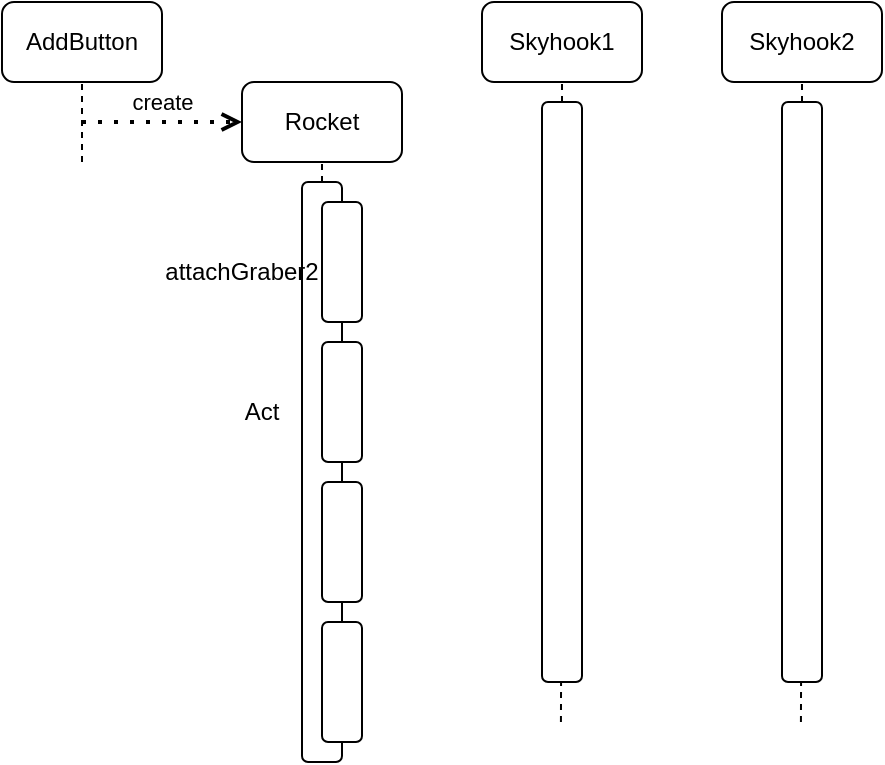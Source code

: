 <mxfile version="20.8.10" type="device"><diagram name="Page-1" id="13e1069c-82ec-6db2-03f1-153e76fe0fe0"><mxGraphModel dx="2441" dy="1440" grid="1" gridSize="10" guides="1" tooltips="1" connect="1" arrows="1" fold="1" page="1" pageScale="1" pageWidth="1100" pageHeight="850" background="none" math="0" shadow="0"><root><mxCell id="0"/><mxCell id="1" parent="0"/><mxCell id="ETM6cZC3IMULkBWUiU4g-9" value="AddButton" style="rounded=1;whiteSpace=wrap;html=1;" vertex="1" parent="1"><mxGeometry x="-240" y="-40" width="80" height="40" as="geometry"/></mxCell><mxCell id="ETM6cZC3IMULkBWUiU4g-10" value="Rocket" style="rounded=1;whiteSpace=wrap;html=1;" vertex="1" parent="1"><mxGeometry x="-120" width="80" height="40" as="geometry"/></mxCell><mxCell id="ETM6cZC3IMULkBWUiU4g-11" value="Skyhook1" style="rounded=1;whiteSpace=wrap;html=1;" vertex="1" parent="1"><mxGeometry y="-40" width="80" height="40" as="geometry"/></mxCell><mxCell id="ETM6cZC3IMULkBWUiU4g-12" value="Skyhook2" style="rounded=1;whiteSpace=wrap;html=1;" vertex="1" parent="1"><mxGeometry x="120" y="-40" width="80" height="40" as="geometry"/></mxCell><mxCell id="ETM6cZC3IMULkBWUiU4g-14" value="" style="endArrow=none;dashed=1;html=1;rounded=0;entryX=0.5;entryY=1;entryDx=0;entryDy=0;" edge="1" parent="1" target="ETM6cZC3IMULkBWUiU4g-9"><mxGeometry width="50" height="50" relative="1" as="geometry"><mxPoint x="-200" y="40" as="sourcePoint"/><mxPoint x="-180" y="20" as="targetPoint"/></mxGeometry></mxCell><mxCell id="ETM6cZC3IMULkBWUiU4g-15" value="" style="endArrow=none;dashed=1;html=1;rounded=0;entryX=0.5;entryY=1;entryDx=0;entryDy=0;" edge="1" parent="1" target="ETM6cZC3IMULkBWUiU4g-10"><mxGeometry width="50" height="50" relative="1" as="geometry"><mxPoint x="-80" y="320" as="sourcePoint"/><mxPoint x="-80.53" y="50" as="targetPoint"/></mxGeometry></mxCell><mxCell id="ETM6cZC3IMULkBWUiU4g-16" value="" style="endArrow=none;dashed=1;html=1;rounded=0;startArrow=none;" edge="1" parent="1" source="ETM6cZC3IMULkBWUiU4g-27" target="ETM6cZC3IMULkBWUiU4g-11"><mxGeometry width="50" height="50" relative="1" as="geometry"><mxPoint x="39.47" y="320" as="sourcePoint"/><mxPoint x="39.47" as="targetPoint"/></mxGeometry></mxCell><mxCell id="ETM6cZC3IMULkBWUiU4g-17" value="" style="endArrow=none;dashed=1;html=1;rounded=0;startArrow=none;" edge="1" parent="1" source="ETM6cZC3IMULkBWUiU4g-29" target="ETM6cZC3IMULkBWUiU4g-12"><mxGeometry width="50" height="50" relative="1" as="geometry"><mxPoint x="159.47" y="320" as="sourcePoint"/><mxPoint x="159.969" as="targetPoint"/></mxGeometry></mxCell><mxCell id="ETM6cZC3IMULkBWUiU4g-18" value="" style="endArrow=open;dashed=1;html=1;dashPattern=1 3;strokeWidth=2;rounded=0;entryX=0;entryY=0.5;entryDx=0;entryDy=0;endFill=0;" edge="1" parent="1" target="ETM6cZC3IMULkBWUiU4g-10"><mxGeometry width="50" height="50" relative="1" as="geometry"><mxPoint x="-200" y="20" as="sourcePoint"/><mxPoint x="-150" y="-20" as="targetPoint"/></mxGeometry></mxCell><mxCell id="ETM6cZC3IMULkBWUiU4g-19" value="create" style="edgeLabel;html=1;align=center;verticalAlign=middle;resizable=0;points=[];" vertex="1" connectable="0" parent="ETM6cZC3IMULkBWUiU4g-18"><mxGeometry x="-0.277" y="-1" relative="1" as="geometry"><mxPoint x="11" y="-11" as="offset"/></mxGeometry></mxCell><mxCell id="ETM6cZC3IMULkBWUiU4g-20" value="" style="rounded=1;whiteSpace=wrap;html=1;" vertex="1" parent="1"><mxGeometry x="-90" y="50" width="20" height="290" as="geometry"/></mxCell><mxCell id="ETM6cZC3IMULkBWUiU4g-21" value="" style="rounded=1;whiteSpace=wrap;html=1;" vertex="1" parent="1"><mxGeometry x="-80" y="60" width="20" height="60" as="geometry"/></mxCell><mxCell id="ETM6cZC3IMULkBWUiU4g-22" value="Act" style="text;html=1;strokeColor=none;fillColor=none;align=center;verticalAlign=middle;whiteSpace=wrap;rounded=0;" vertex="1" parent="1"><mxGeometry x="-140" y="150" width="60" height="30" as="geometry"/></mxCell><mxCell id="ETM6cZC3IMULkBWUiU4g-23" value="attachGraber2" style="text;html=1;strokeColor=none;fillColor=none;align=center;verticalAlign=middle;whiteSpace=wrap;rounded=0;" vertex="1" parent="1"><mxGeometry x="-150" y="80" width="60" height="30" as="geometry"/></mxCell><mxCell id="ETM6cZC3IMULkBWUiU4g-24" value="" style="rounded=1;whiteSpace=wrap;html=1;" vertex="1" parent="1"><mxGeometry x="-80" y="130" width="20" height="60" as="geometry"/></mxCell><mxCell id="ETM6cZC3IMULkBWUiU4g-25" value="" style="rounded=1;whiteSpace=wrap;html=1;" vertex="1" parent="1"><mxGeometry x="-80" y="200" width="20" height="60" as="geometry"/></mxCell><mxCell id="ETM6cZC3IMULkBWUiU4g-26" value="" style="rounded=1;whiteSpace=wrap;html=1;" vertex="1" parent="1"><mxGeometry x="-80" y="270" width="20" height="60" as="geometry"/></mxCell><mxCell id="ETM6cZC3IMULkBWUiU4g-28" value="" style="endArrow=none;dashed=1;html=1;rounded=0;" edge="1" parent="1" target="ETM6cZC3IMULkBWUiU4g-27"><mxGeometry width="50" height="50" relative="1" as="geometry"><mxPoint x="39.47" y="320" as="sourcePoint"/><mxPoint x="39.969" as="targetPoint"/></mxGeometry></mxCell><mxCell id="ETM6cZC3IMULkBWUiU4g-27" value="" style="rounded=1;whiteSpace=wrap;html=1;" vertex="1" parent="1"><mxGeometry x="30" y="10" width="20" height="290" as="geometry"/></mxCell><mxCell id="ETM6cZC3IMULkBWUiU4g-30" value="" style="endArrow=none;dashed=1;html=1;rounded=0;" edge="1" parent="1" target="ETM6cZC3IMULkBWUiU4g-29"><mxGeometry width="50" height="50" relative="1" as="geometry"><mxPoint x="159.47" y="320" as="sourcePoint"/><mxPoint x="159.969" as="targetPoint"/></mxGeometry></mxCell><mxCell id="ETM6cZC3IMULkBWUiU4g-29" value="" style="rounded=1;whiteSpace=wrap;html=1;" vertex="1" parent="1"><mxGeometry x="150" y="10" width="20" height="290" as="geometry"/></mxCell></root></mxGraphModel></diagram></mxfile>